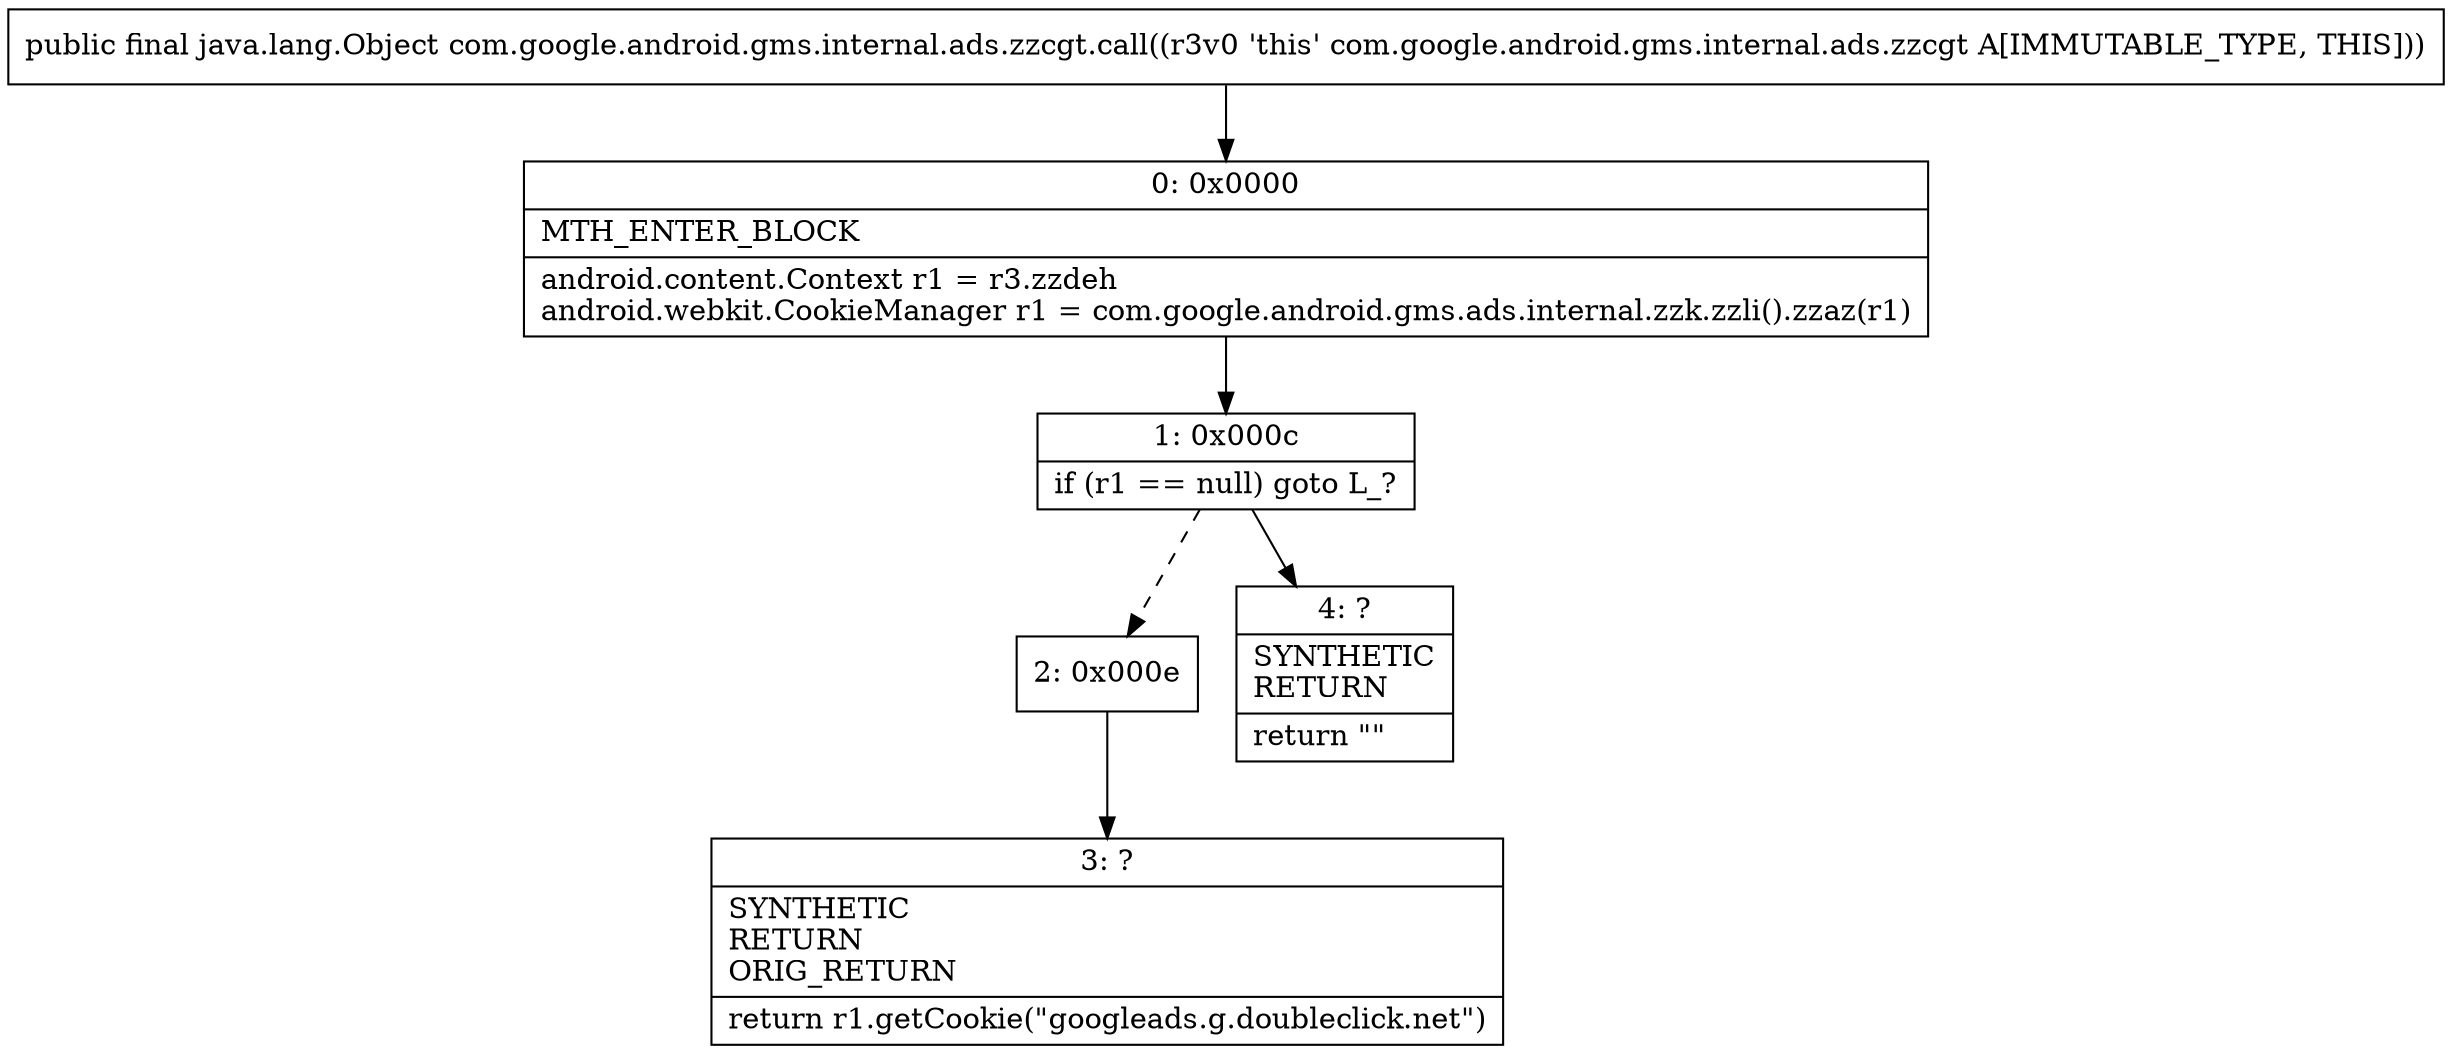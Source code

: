 digraph "CFG forcom.google.android.gms.internal.ads.zzcgt.call()Ljava\/lang\/Object;" {
Node_0 [shape=record,label="{0\:\ 0x0000|MTH_ENTER_BLOCK\l|android.content.Context r1 = r3.zzdeh\landroid.webkit.CookieManager r1 = com.google.android.gms.ads.internal.zzk.zzli().zzaz(r1)\l}"];
Node_1 [shape=record,label="{1\:\ 0x000c|if (r1 == null) goto L_?\l}"];
Node_2 [shape=record,label="{2\:\ 0x000e}"];
Node_3 [shape=record,label="{3\:\ ?|SYNTHETIC\lRETURN\lORIG_RETURN\l|return r1.getCookie(\"googleads.g.doubleclick.net\")\l}"];
Node_4 [shape=record,label="{4\:\ ?|SYNTHETIC\lRETURN\l|return \"\"\l}"];
MethodNode[shape=record,label="{public final java.lang.Object com.google.android.gms.internal.ads.zzcgt.call((r3v0 'this' com.google.android.gms.internal.ads.zzcgt A[IMMUTABLE_TYPE, THIS])) }"];
MethodNode -> Node_0;
Node_0 -> Node_1;
Node_1 -> Node_2[style=dashed];
Node_1 -> Node_4;
Node_2 -> Node_3;
}

